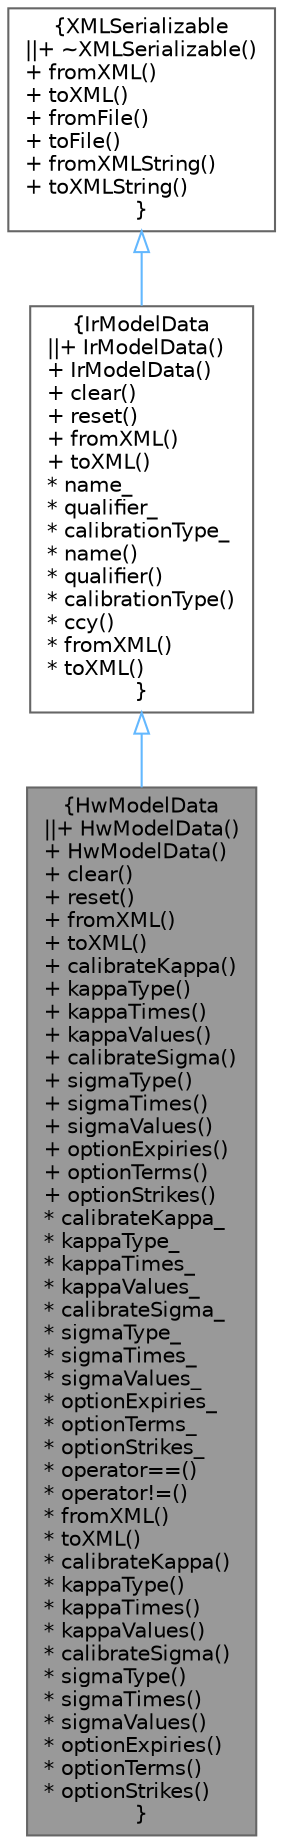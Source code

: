 digraph "HwModelData"
{
 // INTERACTIVE_SVG=YES
 // LATEX_PDF_SIZE
  bgcolor="transparent";
  edge [fontname=Helvetica,fontsize=10,labelfontname=Helvetica,labelfontsize=10];
  node [fontname=Helvetica,fontsize=10,shape=box,height=0.2,width=0.4];
  Node1 [label="{HwModelData\n||+ HwModelData()\l+ HwModelData()\l+ clear()\l+ reset()\l+ fromXML()\l+ toXML()\l+ calibrateKappa()\l+ kappaType()\l+ kappaTimes()\l+ kappaValues()\l+ calibrateSigma()\l+ sigmaType()\l+ sigmaTimes()\l+ sigmaValues()\l+ optionExpiries()\l+ optionTerms()\l+ optionStrikes()\l* calibrateKappa_\l* kappaType_\l* kappaTimes_\l* kappaValues_\l* calibrateSigma_\l* sigmaType_\l* sigmaTimes_\l* sigmaValues_\l* optionExpiries_\l* optionTerms_\l* optionStrikes_\l* operator==()\l* operator!=()\l* fromXML()\l* toXML()\l* calibrateKappa()\l* kappaType()\l* kappaTimes()\l* kappaValues()\l* calibrateSigma()\l* sigmaType()\l* sigmaTimes()\l* sigmaValues()\l* optionExpiries()\l* optionTerms()\l* optionStrikes()\l}",height=0.2,width=0.4,color="gray40", fillcolor="grey60", style="filled", fontcolor="black",tooltip="Hull White Model Parameters."];
  Node2 -> Node1 [dir="back",color="steelblue1",style="solid",arrowtail="onormal"];
  Node2 [label="{IrModelData\n||+ IrModelData()\l+ IrModelData()\l+ clear()\l+ reset()\l+ fromXML()\l+ toXML()\l* name_\l* qualifier_\l* calibrationType_\l* name()\l* qualifier()\l* calibrationType()\l* ccy()\l* fromXML()\l* toXML()\l}",height=0.2,width=0.4,color="gray40", fillcolor="white", style="filled",URL="$classore_1_1data_1_1_ir_model_data.html",tooltip="Linear Gauss Markov Model Parameters."];
  Node3 -> Node2 [dir="back",color="steelblue1",style="solid",arrowtail="onormal"];
  Node3 [label="{XMLSerializable\n||+ ~XMLSerializable()\l+ fromXML()\l+ toXML()\l+ fromFile()\l+ toFile()\l+ fromXMLString()\l+ toXMLString()\l}",height=0.2,width=0.4,color="gray40", fillcolor="white", style="filled",URL="$classore_1_1data_1_1_x_m_l_serializable.html",tooltip="Base class for all serializable classes."];
}
